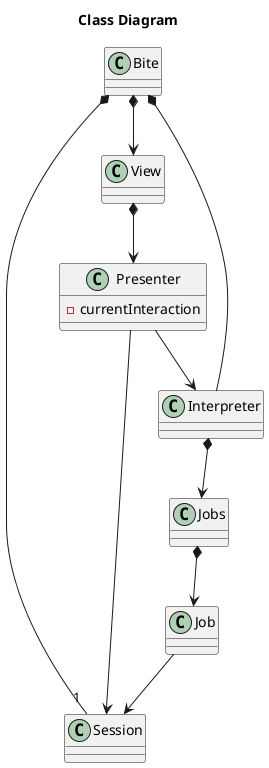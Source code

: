 @startuml

title Class Diagram

class Bite
class View
class Session
class Jobs
class Presenter {
  - currentInteraction
}
class Interpreter

Bite *--> View
Bite *-- Interpreter
Bite *-- "1" Session

View *--> Presenter
Presenter --> Session
Presenter --> Interpreter

Interpreter *--> Jobs

Jobs *--> Job
Job --> Session

@enduml

=====================

@startuml
title Thread Allocation

component Session

node "Main Thread" as Main_Thread {
  [Bite]
  [View]
  [Presenter]
  interface "Session\n::line_iter()" as Session_view
  interface "Interpreter\n::run_command()" as Interpreter_execute
}

node "Interpreter Thread" as Interpreter_Thread {
  [Interpreter]
  [Jobs]
}

node "Job Thread" as Job_Thread {
  interface "Session\n::add_bytes()" as Session_add
  [Job]
  interface "Session\n::set_exit_code()" as Session_set_exit_code
}

Bite *-right- Interpreter_Thread : spawn
Jobs *-- Job_Thread : spawn
[Bite] -left-> [View]
[View] --> [Presenter]

Interpreter -left-> Jobs

Presenter -left- Session_view
Presenter - Interpreter_execute

Session -up-( Session_view
Session --( Session_add

Session --( Session_set_exit_code
Job -left- Session_set_exit_code

Job -right- Session_add

Interpreter_execute )-down- Interpreter 

@enduml

=====================

@startuml
title Drawing

View -> Presenter : display_lines()
Presenter -> Session : line_iter()
Session -> Presenter
hnote over Presenter : convert\nlines
Presenter -> View
hnote over View : draw\nlines
@enduml

=====================

@startuml
title Run Foreground Command

View -> Presenter : event_XXX()
Presenter -> Interpreter : run_command()
Interpreter -> Session : create_interaction()
Session -> Interpreter : id
Interpreter --> Jobs : run()
Interpreter -> Presenter : id

Jobs -> Job : new(id)
Job -> Child : spawn()
activate Child
Job -> Jobs
Jobs -> Interpreter

Presenter -> Presenter : Switch to\nExecuteCommandPresenter\nwith id
Presenter -> View

group Command runs
  ... Command produces no output ...
  group Next redraw
    Presenter -> Session : is_running(id)
    Session -> Presenter : true
  end
  ... Command produces no output, then it does ...
  Job --> Session : add_bytes(id, text)
  ... Presenter is sending input to child ...
  Presenter -> Interpreter : write_stdin_foreground()
  Interpreter -> Jobs
  Jobs -> Child : write()
  Child -> Jobs
  Jobs -> Interpreter
  Interpreter -> Presenter
end

deactivate Child
Child --> Session : set_running_status(id)

group Next redraw
  Presenter -> Session : is_running(id)
  Session -> Presenter : false
  Presenter -> Presenter : Switch to\nComposeCommandPresenter
end

@enduml

=====================

@startuml
title Run Background Command

View -> Presenter : event_XXX()
Presenter -> Interpreter : run_command()
Interpreter -> Session : create_interaction()
Session -> Interpreter : id
Interpreter --> Jobs : run()
Interpreter -> Presenter
Presenter -> View

Jobs -> Job : new(id)
Job -> Child : spawn()
activate Child
Job -> Jobs
Jobs -> Interpreter

... Command produces no output, then it does ...
Job --> Session : add_line(id, text)

deactivate Child
Child --> Session : set_running_status(id)

@enduml

=====================

@startuml
title Run Foreground TUI

View -> Presenter : event_XXX()
Presenter -> Interpreter : run_command()
Interpreter -> Session : create_interaction()
Session -> Interpreter : id
Interpreter --> Jobs : run()
Interpreter -> Presenter : id

Jobs -> Job : new(id)
Job -> Child : spawn()
activate Child
Job -> Jobs
Jobs -> Interpreter

Presenter -> Presenter : Switch to\nExecuteCommandPresenter\nwith id
Presenter -> View

group Command runs
  ... Command switches to TUI  ...
  Job --> Session : add_bytes(id, text)

  group Next redraw
    View -> Presenter
    Presenter -> Session : is_tui_mode(id)
    Session -> Presenter : true
    Presenter -> Presenter : Switch to\nTuiPresenter
    Presenter -> View
  end

end

deactivate Child
Child --> Session : set_running_status(id)

group Next redraw
  View -> Presenter
  Presenter -> Session : is_running(id)
  Session -> Presenter : false
  Presenter -> Presenter : Switch to\nComposeCommandPresenter
  Presenter -> View
end

@enduml

=====================

@startuml
title Run Background TUI

View -> Presenter : event_XXX()
Presenter -> Interpreter : run_command()
Interpreter -> Session : create_interaction()
Session -> Interpreter : id
Interpreter --> Jobs : run()
Interpreter -> Presenter
Presenter -> View

Jobs -> Job : new(id)
Job -> Child : spawn()
activate Child
Job -> Jobs
Jobs -> Interpreter

group Command runs
  ... Command switches to TUI  ...
  Job --> Session : add_bytes(id, text)
  Session -> Session : switch to 80x25 fixed screen
  ... Some time passes ...
  group Next redraw
    View -> Presenter : event_next_tui()
    Presenter -> Session : is_tui_mode(id)
    Session -> Presenter : true
    Presenter -> Screen : switch to full screen fixed screen
    Screen -> Presenter
    Presenter -> Presenter : Switch to\nTuiPresenter
    Presenter -> View
  end

  ... Some time passes ...
  group Next redraw
    View -> Presenter : event_compose_command()
    Presenter -> Screen : switch to 80x25 fixed screen
    Screen -> Presenter
    Presenter -> Presenter : Switch to\nComposeCommandPresenter
    Presenter -> View
  end
end

deactivate Child
Child --> Session : set_running_status(id)

group Next redraw
  View -> Presenter
  Presenter -> Session : is_running(id) && is_tui_mode(id)
  Session -> Presenter : false
  Presenter -> Presenter : Switch to\nComposeCommandPresenter
  Presenter -> View
end

@enduml
